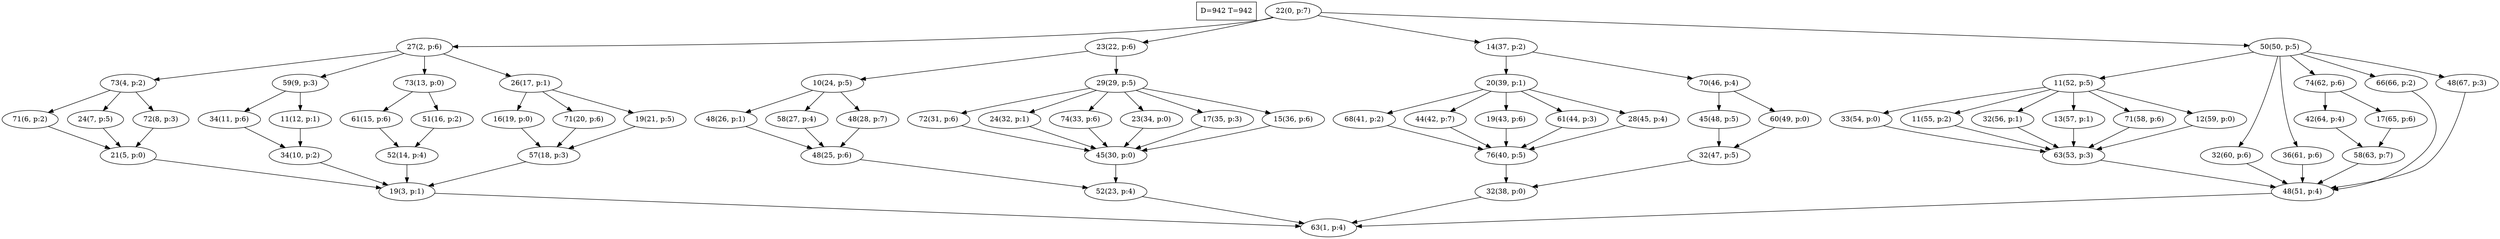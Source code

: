 digraph Task {
i [shape=box, label="D=942 T=942"]; 
0 [label="22(0, p:7)"];
1 [label="63(1, p:4)"];
2 [label="27(2, p:6)"];
3 [label="19(3, p:1)"];
4 [label="73(4, p:2)"];
5 [label="21(5, p:0)"];
6 [label="71(6, p:2)"];
7 [label="24(7, p:5)"];
8 [label="72(8, p:3)"];
9 [label="59(9, p:3)"];
10 [label="34(10, p:2)"];
11 [label="34(11, p:6)"];
12 [label="11(12, p:1)"];
13 [label="73(13, p:0)"];
14 [label="52(14, p:4)"];
15 [label="61(15, p:6)"];
16 [label="51(16, p:2)"];
17 [label="26(17, p:1)"];
18 [label="57(18, p:3)"];
19 [label="16(19, p:0)"];
20 [label="71(20, p:6)"];
21 [label="19(21, p:5)"];
22 [label="23(22, p:6)"];
23 [label="52(23, p:4)"];
24 [label="10(24, p:5)"];
25 [label="48(25, p:6)"];
26 [label="48(26, p:1)"];
27 [label="58(27, p:4)"];
28 [label="48(28, p:7)"];
29 [label="29(29, p:5)"];
30 [label="45(30, p:0)"];
31 [label="72(31, p:6)"];
32 [label="24(32, p:1)"];
33 [label="74(33, p:6)"];
34 [label="23(34, p:0)"];
35 [label="17(35, p:3)"];
36 [label="15(36, p:6)"];
37 [label="14(37, p:2)"];
38 [label="32(38, p:0)"];
39 [label="20(39, p:1)"];
40 [label="76(40, p:5)"];
41 [label="68(41, p:2)"];
42 [label="44(42, p:7)"];
43 [label="19(43, p:6)"];
44 [label="61(44, p:3)"];
45 [label="28(45, p:4)"];
46 [label="70(46, p:4)"];
47 [label="32(47, p:5)"];
48 [label="45(48, p:5)"];
49 [label="60(49, p:0)"];
50 [label="50(50, p:5)"];
51 [label="48(51, p:4)"];
52 [label="11(52, p:5)"];
53 [label="63(53, p:3)"];
54 [label="33(54, p:0)"];
55 [label="11(55, p:2)"];
56 [label="32(56, p:1)"];
57 [label="13(57, p:1)"];
58 [label="71(58, p:6)"];
59 [label="12(59, p:0)"];
60 [label="32(60, p:6)"];
61 [label="36(61, p:6)"];
62 [label="74(62, p:6)"];
63 [label="58(63, p:7)"];
64 [label="42(64, p:4)"];
65 [label="17(65, p:6)"];
66 [label="66(66, p:2)"];
67 [label="48(67, p:3)"];
0 -> 2;
0 -> 22;
0 -> 37;
0 -> 50;
2 -> 4;
2 -> 9;
2 -> 13;
2 -> 17;
3 -> 1;
4 -> 6;
4 -> 7;
4 -> 8;
5 -> 3;
6 -> 5;
7 -> 5;
8 -> 5;
9 -> 11;
9 -> 12;
10 -> 3;
11 -> 10;
12 -> 10;
13 -> 15;
13 -> 16;
14 -> 3;
15 -> 14;
16 -> 14;
17 -> 19;
17 -> 20;
17 -> 21;
18 -> 3;
19 -> 18;
20 -> 18;
21 -> 18;
22 -> 24;
22 -> 29;
23 -> 1;
24 -> 26;
24 -> 27;
24 -> 28;
25 -> 23;
26 -> 25;
27 -> 25;
28 -> 25;
29 -> 31;
29 -> 32;
29 -> 33;
29 -> 34;
29 -> 35;
29 -> 36;
30 -> 23;
31 -> 30;
32 -> 30;
33 -> 30;
34 -> 30;
35 -> 30;
36 -> 30;
37 -> 39;
37 -> 46;
38 -> 1;
39 -> 41;
39 -> 42;
39 -> 43;
39 -> 44;
39 -> 45;
40 -> 38;
41 -> 40;
42 -> 40;
43 -> 40;
44 -> 40;
45 -> 40;
46 -> 48;
46 -> 49;
47 -> 38;
48 -> 47;
49 -> 47;
50 -> 52;
50 -> 60;
50 -> 61;
50 -> 62;
50 -> 66;
50 -> 67;
51 -> 1;
52 -> 54;
52 -> 55;
52 -> 56;
52 -> 57;
52 -> 58;
52 -> 59;
53 -> 51;
54 -> 53;
55 -> 53;
56 -> 53;
57 -> 53;
58 -> 53;
59 -> 53;
60 -> 51;
61 -> 51;
62 -> 64;
62 -> 65;
63 -> 51;
64 -> 63;
65 -> 63;
66 -> 51;
67 -> 51;
}